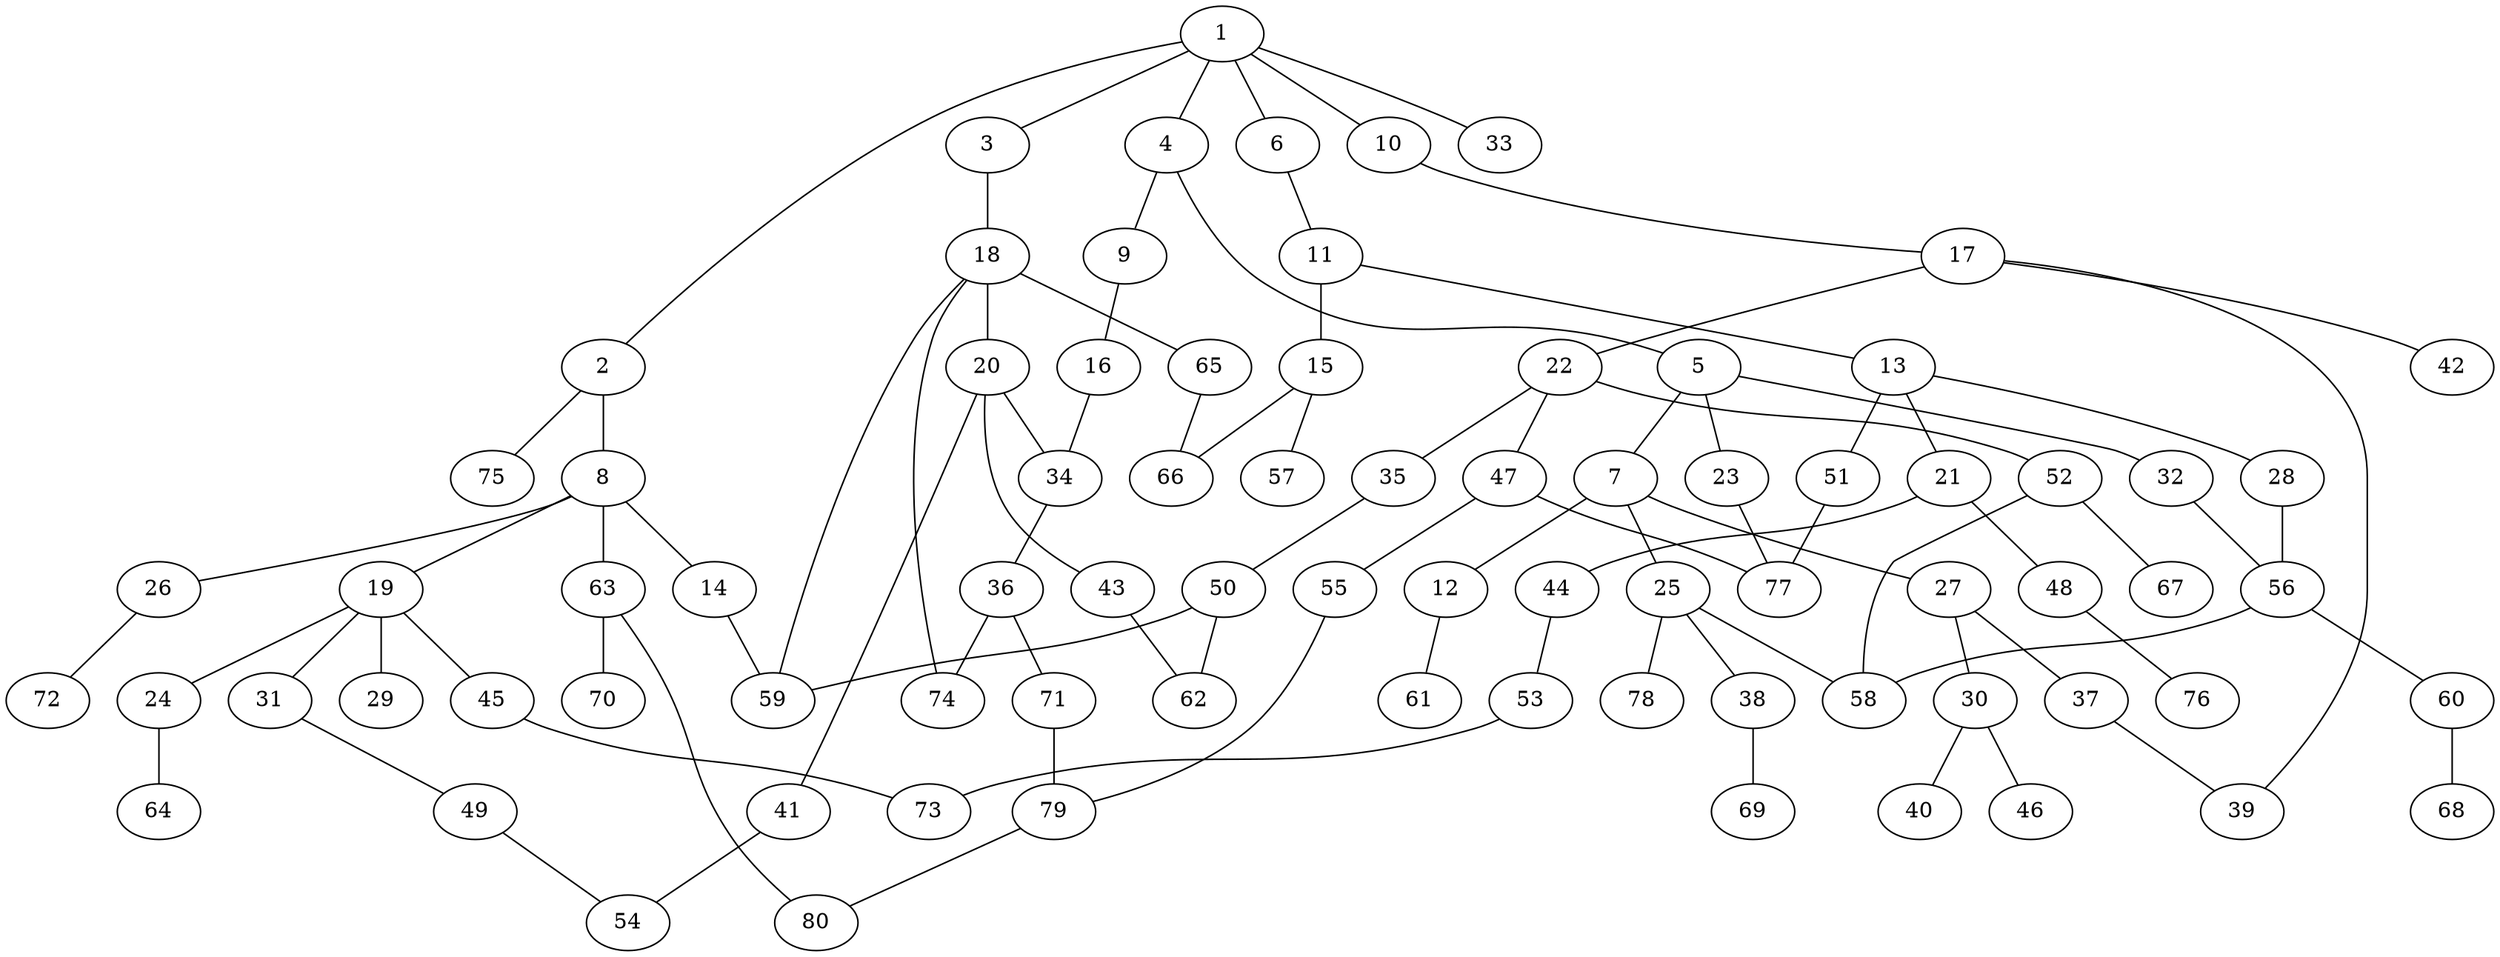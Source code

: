 graph graphname {1--2
1--3
1--4
1--6
1--10
1--33
2--8
2--75
3--18
4--5
4--9
5--7
5--23
5--32
6--11
7--12
7--25
7--27
8--14
8--19
8--26
8--63
9--16
10--17
11--13
11--15
12--61
13--21
13--28
13--51
14--59
15--57
15--66
16--34
17--22
17--39
17--42
18--20
18--59
18--65
18--74
19--24
19--29
19--31
19--45
20--34
20--41
20--43
21--44
21--48
22--35
22--47
22--52
23--77
24--64
25--38
25--58
25--78
26--72
27--30
27--37
28--56
30--40
30--46
31--49
32--56
34--36
35--50
36--71
36--74
37--39
38--69
41--54
43--62
44--53
45--73
47--55
47--77
48--76
49--54
50--59
50--62
51--77
52--58
52--67
53--73
55--79
56--58
56--60
60--68
63--70
63--80
65--66
71--79
79--80
}